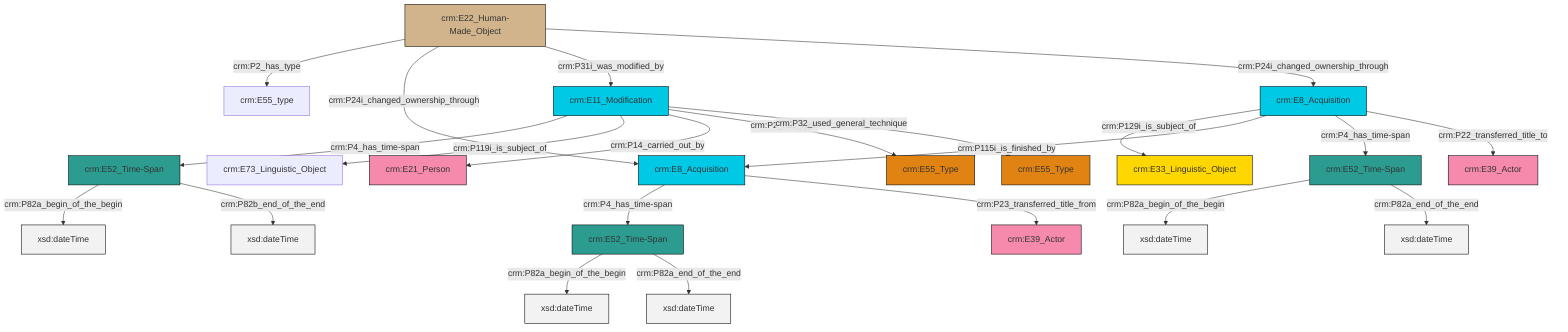 graph TD
classDef Literal fill:#f2f2f2,stroke:#000000;
classDef CRM_Entity fill:#FFFFFF,stroke:#000000;
classDef Temporal_Entity fill:#00C9E6, stroke:#000000;
classDef Type fill:#E18312, stroke:#000000;
classDef Time-Span fill:#2C9C91, stroke:#000000;
classDef Appellation fill:#FFEB7F, stroke:#000000;
classDef Place fill:#008836, stroke:#000000;
classDef Persistent_Item fill:#B266B2, stroke:#000000;
classDef Conceptual_Object fill:#FFD700, stroke:#000000;
classDef Physical_Thing fill:#D2B48C, stroke:#000000;
classDef Actor fill:#f58aad, stroke:#000000;
classDef PC_Classes fill:#4ce600, stroke:#000000;
classDef Multi fill:#cccccc,stroke:#000000;

0["crm:E22_Human-Made_Object"]:::Physical_Thing -->|crm:P2_has_type| 1["crm:E55_type"]:::Default
0["crm:E22_Human-Made_Object"]:::Physical_Thing -->|crm:P24i_changed_ownership_through| 2["crm:E8_Acquisition"]:::Temporal_Entity
5["crm:E52_Time-Span"]:::Time-Span -->|crm:P82a_begin_of_the_begin| 7[xsd:dateTime]:::Literal
2["crm:E8_Acquisition"]:::Temporal_Entity -->|crm:P4_has_time-span| 8["crm:E52_Time-Span"]:::Time-Span
2["crm:E8_Acquisition"]:::Temporal_Entity -->|crm:P23_transferred_title_from| 9["crm:E39_Actor"]:::Actor
0["crm:E22_Human-Made_Object"]:::Physical_Thing -->|crm:P31i_was_modified_by| 13["crm:E11_Modification"]:::Temporal_Entity
13["crm:E11_Modification"]:::Temporal_Entity -->|crm:P4_has_time-span| 5["crm:E52_Time-Span"]:::Time-Span
0["crm:E22_Human-Made_Object"]:::Physical_Thing -->|crm:P24i_changed_ownership_through| 15["crm:E8_Acquisition"]:::Temporal_Entity
16["crm:E52_Time-Span"]:::Time-Span -->|crm:P82a_begin_of_the_begin| 17[xsd:dateTime]:::Literal
16["crm:E52_Time-Span"]:::Time-Span -->|crm:P82a_end_of_the_end| 18[xsd:dateTime]:::Literal
13["crm:E11_Modification"]:::Temporal_Entity -->|crm:P119i_is_subject_of| 26["crm:E73_Linguistic_Object"]:::Default
13["crm:E11_Modification"]:::Temporal_Entity -->|crm:P14_carried_out_by| 19["crm:E21_Person"]:::Actor
13["crm:E11_Modification"]:::Temporal_Entity -->|crm:P2_has_type| 10["crm:E55_Type"]:::Type
13["crm:E11_Modification"]:::Temporal_Entity -->|crm:P32_used_general_technique| 27["crm:E55_Type"]:::Type
15["crm:E8_Acquisition"]:::Temporal_Entity -->|crm:P129i_is_subject_of| 21["crm:E33_Linguistic_Object"]:::Conceptual_Object
5["crm:E52_Time-Span"]:::Time-Span -->|crm:P82b_end_of_the_end| 31[xsd:dateTime]:::Literal
8["crm:E52_Time-Span"]:::Time-Span -->|crm:P82a_begin_of_the_begin| 33[xsd:dateTime]:::Literal
15["crm:E8_Acquisition"]:::Temporal_Entity -->|crm:P115i_is_finished_by| 2["crm:E8_Acquisition"]:::Temporal_Entity
8["crm:E52_Time-Span"]:::Time-Span -->|crm:P82a_end_of_the_end| 34[xsd:dateTime]:::Literal
15["crm:E8_Acquisition"]:::Temporal_Entity -->|crm:P4_has_time-span| 16["crm:E52_Time-Span"]:::Time-Span
15["crm:E8_Acquisition"]:::Temporal_Entity -->|crm:P22_transferred_title_to| 3["crm:E39_Actor"]:::Actor